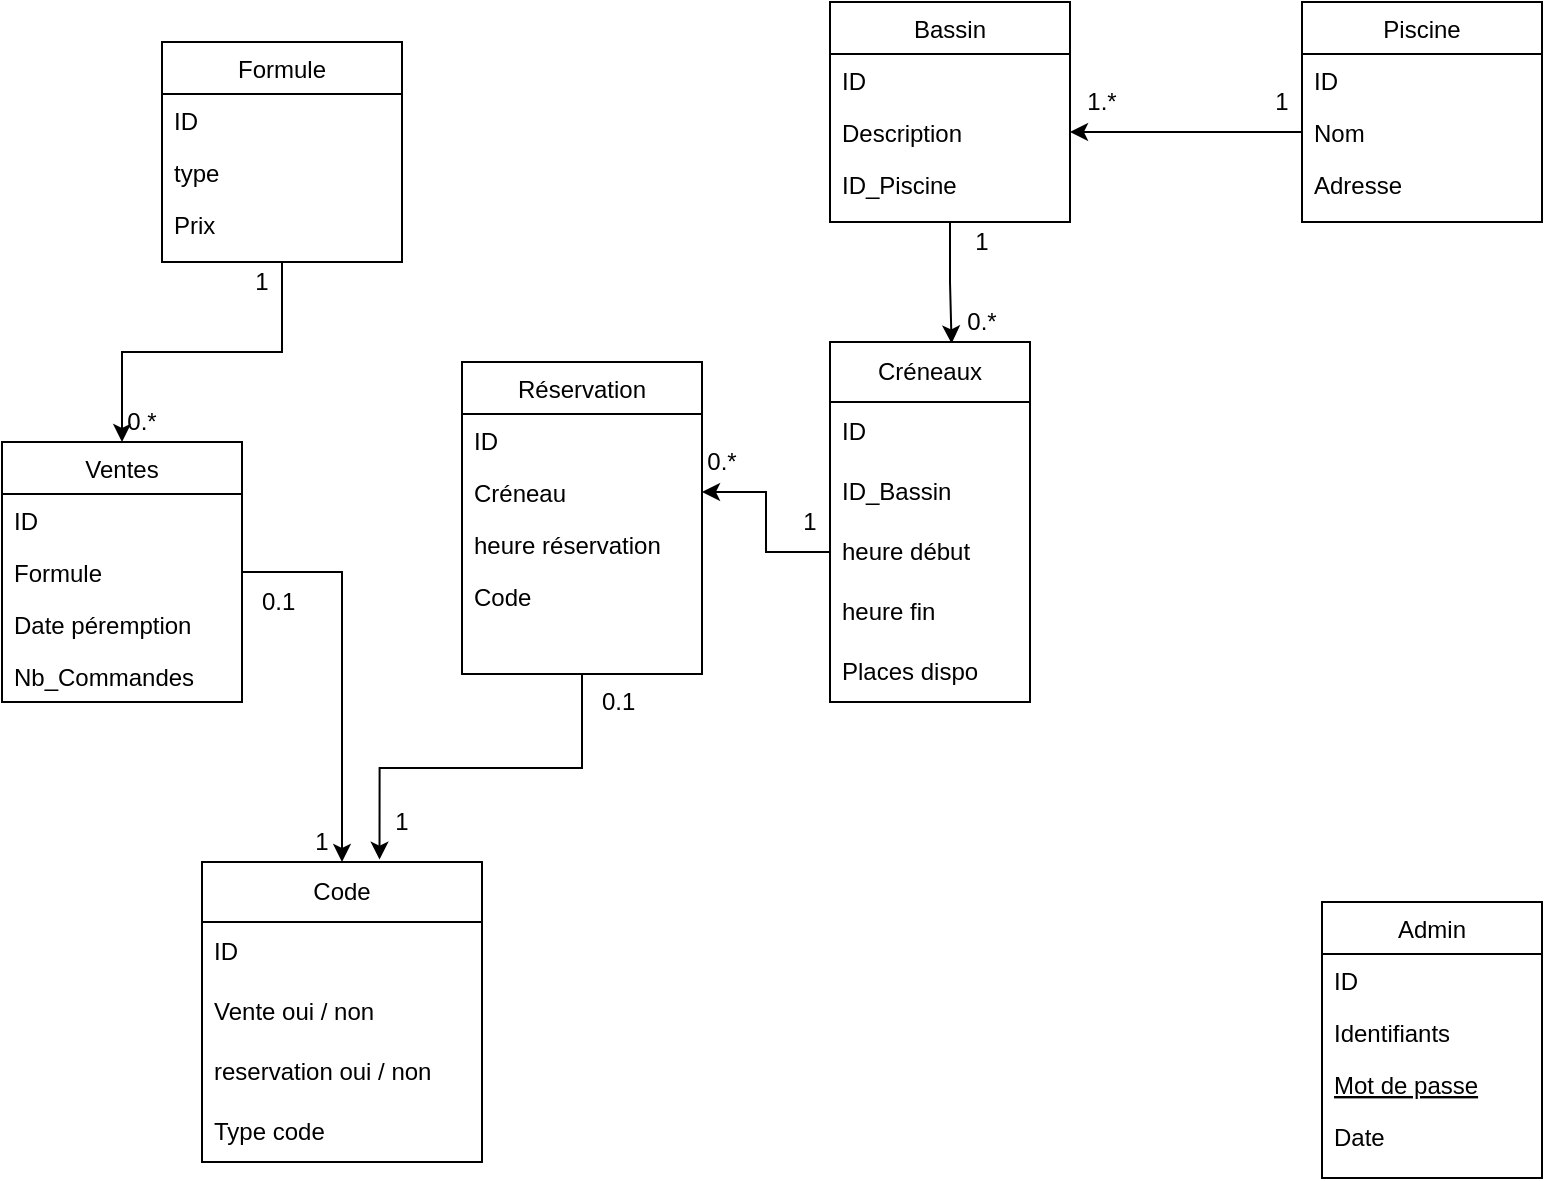 <mxfile version="20.8.13" type="github">
  <diagram id="C5RBs43oDa-KdzZeNtuy" name="Page-1">
    <mxGraphModel dx="1062" dy="317" grid="1" gridSize="10" guides="1" tooltips="1" connect="1" arrows="1" fold="1" page="1" pageScale="1" pageWidth="827" pageHeight="1169" math="0" shadow="0">
      <root>
        <mxCell id="WIyWlLk6GJQsqaUBKTNV-0" />
        <mxCell id="WIyWlLk6GJQsqaUBKTNV-1" parent="WIyWlLk6GJQsqaUBKTNV-0" />
        <mxCell id="zkfFHV4jXpPFQw0GAbJ--6" value="Admin" style="swimlane;fontStyle=0;align=center;verticalAlign=top;childLayout=stackLayout;horizontal=1;startSize=26;horizontalStack=0;resizeParent=1;resizeLast=0;collapsible=1;marginBottom=0;rounded=0;shadow=0;strokeWidth=1;" parent="WIyWlLk6GJQsqaUBKTNV-1" vertex="1">
          <mxGeometry x="660" y="480" width="110" height="138" as="geometry">
            <mxRectangle x="130" y="380" width="160" height="26" as="alternateBounds" />
          </mxGeometry>
        </mxCell>
        <mxCell id="zkfFHV4jXpPFQw0GAbJ--7" value="ID" style="text;align=left;verticalAlign=top;spacingLeft=4;spacingRight=4;overflow=hidden;rotatable=0;points=[[0,0.5],[1,0.5]];portConstraint=eastwest;" parent="zkfFHV4jXpPFQw0GAbJ--6" vertex="1">
          <mxGeometry y="26" width="110" height="26" as="geometry" />
        </mxCell>
        <mxCell id="zkfFHV4jXpPFQw0GAbJ--8" value="Identifiants" style="text;align=left;verticalAlign=top;spacingLeft=4;spacingRight=4;overflow=hidden;rotatable=0;points=[[0,0.5],[1,0.5]];portConstraint=eastwest;rounded=0;shadow=0;html=0;" parent="zkfFHV4jXpPFQw0GAbJ--6" vertex="1">
          <mxGeometry y="52" width="110" height="26" as="geometry" />
        </mxCell>
        <mxCell id="zkfFHV4jXpPFQw0GAbJ--10" value="Mot de passe" style="text;align=left;verticalAlign=top;spacingLeft=4;spacingRight=4;overflow=hidden;rotatable=0;points=[[0,0.5],[1,0.5]];portConstraint=eastwest;fontStyle=4" parent="zkfFHV4jXpPFQw0GAbJ--6" vertex="1">
          <mxGeometry y="78" width="110" height="26" as="geometry" />
        </mxCell>
        <mxCell id="zkfFHV4jXpPFQw0GAbJ--11" value="Date" style="text;align=left;verticalAlign=top;spacingLeft=4;spacingRight=4;overflow=hidden;rotatable=0;points=[[0,0.5],[1,0.5]];portConstraint=eastwest;" parent="zkfFHV4jXpPFQw0GAbJ--6" vertex="1">
          <mxGeometry y="104" width="110" height="26" as="geometry" />
        </mxCell>
        <mxCell id="kH_0Ot0XDO6Wr6Cru5lq-4" style="edgeStyle=orthogonalEdgeStyle;rounded=0;orthogonalLoop=1;jettySize=auto;html=1;exitX=0.5;exitY=1;exitDx=0;exitDy=0;entryX=0.5;entryY=0;entryDx=0;entryDy=0;" parent="WIyWlLk6GJQsqaUBKTNV-1" source="gHhnYy_s8Ib8eQNXYGkt-4" target="gHhnYy_s8Ib8eQNXYGkt-9" edge="1">
          <mxGeometry relative="1" as="geometry" />
        </mxCell>
        <mxCell id="gHhnYy_s8Ib8eQNXYGkt-4" value="Formule" style="swimlane;fontStyle=0;align=center;verticalAlign=top;childLayout=stackLayout;horizontal=1;startSize=26;horizontalStack=0;resizeParent=1;resizeLast=0;collapsible=1;marginBottom=0;rounded=0;shadow=0;strokeWidth=1;" parent="WIyWlLk6GJQsqaUBKTNV-1" vertex="1">
          <mxGeometry x="80" y="50" width="120" height="110" as="geometry">
            <mxRectangle x="550" y="140" width="160" height="26" as="alternateBounds" />
          </mxGeometry>
        </mxCell>
        <mxCell id="gHhnYy_s8Ib8eQNXYGkt-5" value="ID" style="text;align=left;verticalAlign=top;spacingLeft=4;spacingRight=4;overflow=hidden;rotatable=0;points=[[0,0.5],[1,0.5]];portConstraint=eastwest;" parent="gHhnYy_s8Ib8eQNXYGkt-4" vertex="1">
          <mxGeometry y="26" width="120" height="26" as="geometry" />
        </mxCell>
        <mxCell id="gHhnYy_s8Ib8eQNXYGkt-7" value="type" style="text;align=left;verticalAlign=top;spacingLeft=4;spacingRight=4;overflow=hidden;rotatable=0;points=[[0,0.5],[1,0.5]];portConstraint=eastwest;rounded=0;shadow=0;html=0;" parent="gHhnYy_s8Ib8eQNXYGkt-4" vertex="1">
          <mxGeometry y="52" width="120" height="26" as="geometry" />
        </mxCell>
        <mxCell id="gHhnYy_s8Ib8eQNXYGkt-8" value="Prix" style="text;align=left;verticalAlign=top;spacingLeft=4;spacingRight=4;overflow=hidden;rotatable=0;points=[[0,0.5],[1,0.5]];portConstraint=eastwest;rounded=0;shadow=0;html=0;" parent="gHhnYy_s8Ib8eQNXYGkt-4" vertex="1">
          <mxGeometry y="78" width="120" height="26" as="geometry" />
        </mxCell>
        <mxCell id="gHhnYy_s8Ib8eQNXYGkt-9" value="Ventes" style="swimlane;fontStyle=0;align=center;verticalAlign=top;childLayout=stackLayout;horizontal=1;startSize=26;horizontalStack=0;resizeParent=1;resizeLast=0;collapsible=1;marginBottom=0;rounded=0;shadow=0;strokeWidth=1;" parent="WIyWlLk6GJQsqaUBKTNV-1" vertex="1">
          <mxGeometry y="250" width="120" height="130" as="geometry">
            <mxRectangle x="550" y="140" width="160" height="26" as="alternateBounds" />
          </mxGeometry>
        </mxCell>
        <mxCell id="gHhnYy_s8Ib8eQNXYGkt-10" value="ID" style="text;align=left;verticalAlign=top;spacingLeft=4;spacingRight=4;overflow=hidden;rotatable=0;points=[[0,0.5],[1,0.5]];portConstraint=eastwest;" parent="gHhnYy_s8Ib8eQNXYGkt-9" vertex="1">
          <mxGeometry y="26" width="120" height="26" as="geometry" />
        </mxCell>
        <mxCell id="kH_0Ot0XDO6Wr6Cru5lq-6" value="Formule" style="text;align=left;verticalAlign=top;spacingLeft=4;spacingRight=4;overflow=hidden;rotatable=0;points=[[0,0.5],[1,0.5]];portConstraint=eastwest;" parent="gHhnYy_s8Ib8eQNXYGkt-9" vertex="1">
          <mxGeometry y="52" width="120" height="26" as="geometry" />
        </mxCell>
        <mxCell id="kH_0Ot0XDO6Wr6Cru5lq-47" value="Date péremption" style="text;align=left;verticalAlign=top;spacingLeft=4;spacingRight=4;overflow=hidden;rotatable=0;points=[[0,0.5],[1,0.5]];portConstraint=eastwest;" parent="gHhnYy_s8Ib8eQNXYGkt-9" vertex="1">
          <mxGeometry y="78" width="120" height="26" as="geometry" />
        </mxCell>
        <mxCell id="cbdnTJRONaOCQb_7bfsf-3" value="Nb_Commandes" style="text;align=left;verticalAlign=top;spacingLeft=4;spacingRight=4;overflow=hidden;rotatable=0;points=[[0,0.5],[1,0.5]];portConstraint=eastwest;" vertex="1" parent="gHhnYy_s8Ib8eQNXYGkt-9">
          <mxGeometry y="104" width="120" height="26" as="geometry" />
        </mxCell>
        <mxCell id="kH_0Ot0XDO6Wr6Cru5lq-19" style="edgeStyle=orthogonalEdgeStyle;rounded=0;orthogonalLoop=1;jettySize=auto;html=1;exitX=0.5;exitY=1;exitDx=0;exitDy=0;entryX=0.608;entryY=0.004;entryDx=0;entryDy=0;entryPerimeter=0;" parent="WIyWlLk6GJQsqaUBKTNV-1" source="gHhnYy_s8Ib8eQNXYGkt-17" target="kH_0Ot0XDO6Wr6Cru5lq-10" edge="1">
          <mxGeometry relative="1" as="geometry" />
        </mxCell>
        <mxCell id="gHhnYy_s8Ib8eQNXYGkt-17" value="Bassin" style="swimlane;fontStyle=0;align=center;verticalAlign=top;childLayout=stackLayout;horizontal=1;startSize=26;horizontalStack=0;resizeParent=1;resizeLast=0;collapsible=1;marginBottom=0;rounded=0;shadow=0;strokeWidth=1;" parent="WIyWlLk6GJQsqaUBKTNV-1" vertex="1">
          <mxGeometry x="414" y="30" width="120" height="110" as="geometry">
            <mxRectangle x="550" y="140" width="160" height="26" as="alternateBounds" />
          </mxGeometry>
        </mxCell>
        <mxCell id="gHhnYy_s8Ib8eQNXYGkt-18" value="ID" style="text;align=left;verticalAlign=top;spacingLeft=4;spacingRight=4;overflow=hidden;rotatable=0;points=[[0,0.5],[1,0.5]];portConstraint=eastwest;" parent="gHhnYy_s8Ib8eQNXYGkt-17" vertex="1">
          <mxGeometry y="26" width="120" height="26" as="geometry" />
        </mxCell>
        <mxCell id="gHhnYy_s8Ib8eQNXYGkt-31" value="Description" style="text;align=left;verticalAlign=top;spacingLeft=4;spacingRight=4;overflow=hidden;rotatable=0;points=[[0,0.5],[1,0.5]];portConstraint=eastwest;rounded=0;shadow=0;html=0;" parent="gHhnYy_s8Ib8eQNXYGkt-17" vertex="1">
          <mxGeometry y="52" width="120" height="26" as="geometry" />
        </mxCell>
        <mxCell id="cbdnTJRONaOCQb_7bfsf-0" value="ID_Piscine" style="text;align=left;verticalAlign=top;spacingLeft=4;spacingRight=4;overflow=hidden;rotatable=0;points=[[0,0.5],[1,0.5]];portConstraint=eastwest;" vertex="1" parent="gHhnYy_s8Ib8eQNXYGkt-17">
          <mxGeometry y="78" width="120" height="26" as="geometry" />
        </mxCell>
        <mxCell id="kH_0Ot0XDO6Wr6Cru5lq-45" style="edgeStyle=orthogonalEdgeStyle;rounded=0;orthogonalLoop=1;jettySize=auto;html=1;exitX=0.5;exitY=1;exitDx=0;exitDy=0;entryX=0.634;entryY=-0.008;entryDx=0;entryDy=0;entryPerimeter=0;" parent="WIyWlLk6GJQsqaUBKTNV-1" source="gHhnYy_s8Ib8eQNXYGkt-22" target="kH_0Ot0XDO6Wr6Cru5lq-33" edge="1">
          <mxGeometry relative="1" as="geometry" />
        </mxCell>
        <mxCell id="gHhnYy_s8Ib8eQNXYGkt-22" value="Réservation" style="swimlane;fontStyle=0;align=center;verticalAlign=top;childLayout=stackLayout;horizontal=1;startSize=26;horizontalStack=0;resizeParent=1;resizeLast=0;collapsible=1;marginBottom=0;rounded=0;shadow=0;strokeWidth=1;" parent="WIyWlLk6GJQsqaUBKTNV-1" vertex="1">
          <mxGeometry x="230" y="210" width="120" height="156" as="geometry">
            <mxRectangle x="550" y="140" width="160" height="26" as="alternateBounds" />
          </mxGeometry>
        </mxCell>
        <mxCell id="gHhnYy_s8Ib8eQNXYGkt-24" value="ID" style="text;align=left;verticalAlign=top;spacingLeft=4;spacingRight=4;overflow=hidden;rotatable=0;points=[[0,0.5],[1,0.5]];portConstraint=eastwest;rounded=0;shadow=0;html=0;" parent="gHhnYy_s8Ib8eQNXYGkt-22" vertex="1">
          <mxGeometry y="26" width="120" height="26" as="geometry" />
        </mxCell>
        <mxCell id="gHhnYy_s8Ib8eQNXYGkt-25" value="Créneau" style="text;align=left;verticalAlign=top;spacingLeft=4;spacingRight=4;overflow=hidden;rotatable=0;points=[[0,0.5],[1,0.5]];portConstraint=eastwest;rounded=0;shadow=0;html=0;" parent="gHhnYy_s8Ib8eQNXYGkt-22" vertex="1">
          <mxGeometry y="52" width="120" height="26" as="geometry" />
        </mxCell>
        <mxCell id="gHhnYy_s8Ib8eQNXYGkt-26" value="heure réservation" style="text;align=left;verticalAlign=top;spacingLeft=4;spacingRight=4;overflow=hidden;rotatable=0;points=[[0,0.5],[1,0.5]];portConstraint=eastwest;rounded=0;shadow=0;html=0;" parent="gHhnYy_s8Ib8eQNXYGkt-22" vertex="1">
          <mxGeometry y="78" width="120" height="26" as="geometry" />
        </mxCell>
        <mxCell id="kH_0Ot0XDO6Wr6Cru5lq-54" value="Code" style="text;align=left;verticalAlign=top;spacingLeft=4;spacingRight=4;overflow=hidden;rotatable=0;points=[[0,0.5],[1,0.5]];portConstraint=eastwest;rounded=0;shadow=0;html=0;" parent="gHhnYy_s8Ib8eQNXYGkt-22" vertex="1">
          <mxGeometry y="104" width="120" height="26" as="geometry" />
        </mxCell>
        <mxCell id="gHhnYy_s8Ib8eQNXYGkt-32" value="Piscine" style="swimlane;fontStyle=0;align=center;verticalAlign=top;childLayout=stackLayout;horizontal=1;startSize=26;horizontalStack=0;resizeParent=1;resizeLast=0;collapsible=1;marginBottom=0;rounded=0;shadow=0;strokeWidth=1;" parent="WIyWlLk6GJQsqaUBKTNV-1" vertex="1">
          <mxGeometry x="650" y="30" width="120" height="110" as="geometry">
            <mxRectangle x="550" y="140" width="160" height="26" as="alternateBounds" />
          </mxGeometry>
        </mxCell>
        <mxCell id="gHhnYy_s8Ib8eQNXYGkt-33" value="ID" style="text;align=left;verticalAlign=top;spacingLeft=4;spacingRight=4;overflow=hidden;rotatable=0;points=[[0,0.5],[1,0.5]];portConstraint=eastwest;" parent="gHhnYy_s8Ib8eQNXYGkt-32" vertex="1">
          <mxGeometry y="26" width="120" height="26" as="geometry" />
        </mxCell>
        <mxCell id="gHhnYy_s8Ib8eQNXYGkt-34" value="Nom" style="text;align=left;verticalAlign=top;spacingLeft=4;spacingRight=4;overflow=hidden;rotatable=0;points=[[0,0.5],[1,0.5]];portConstraint=eastwest;rounded=0;shadow=0;html=0;" parent="gHhnYy_s8Ib8eQNXYGkt-32" vertex="1">
          <mxGeometry y="52" width="120" height="26" as="geometry" />
        </mxCell>
        <mxCell id="gHhnYy_s8Ib8eQNXYGkt-35" value="Adresse" style="text;align=left;verticalAlign=top;spacingLeft=4;spacingRight=4;overflow=hidden;rotatable=0;points=[[0,0.5],[1,0.5]];portConstraint=eastwest;rounded=0;shadow=0;html=0;" parent="gHhnYy_s8Ib8eQNXYGkt-32" vertex="1">
          <mxGeometry y="78" width="120" height="26" as="geometry" />
        </mxCell>
        <mxCell id="kH_0Ot0XDO6Wr6Cru5lq-9" style="edgeStyle=orthogonalEdgeStyle;rounded=0;orthogonalLoop=1;jettySize=auto;html=1;exitX=0;exitY=0.5;exitDx=0;exitDy=0;entryX=1;entryY=0.5;entryDx=0;entryDy=0;" parent="WIyWlLk6GJQsqaUBKTNV-1" source="gHhnYy_s8Ib8eQNXYGkt-34" edge="1">
          <mxGeometry relative="1" as="geometry">
            <mxPoint x="534" y="95" as="targetPoint" />
          </mxGeometry>
        </mxCell>
        <mxCell id="kH_0Ot0XDO6Wr6Cru5lq-10" value="Créneaux" style="swimlane;fontStyle=0;childLayout=stackLayout;horizontal=1;startSize=30;horizontalStack=0;resizeParent=1;resizeParentMax=0;resizeLast=0;collapsible=1;marginBottom=0;whiteSpace=wrap;html=1;" parent="WIyWlLk6GJQsqaUBKTNV-1" vertex="1">
          <mxGeometry x="414" y="200" width="100" height="180" as="geometry" />
        </mxCell>
        <mxCell id="kH_0Ot0XDO6Wr6Cru5lq-11" value="ID" style="text;strokeColor=none;fillColor=none;align=left;verticalAlign=middle;spacingLeft=4;spacingRight=4;overflow=hidden;points=[[0,0.5],[1,0.5]];portConstraint=eastwest;rotatable=0;whiteSpace=wrap;html=1;" parent="kH_0Ot0XDO6Wr6Cru5lq-10" vertex="1">
          <mxGeometry y="30" width="100" height="30" as="geometry" />
        </mxCell>
        <mxCell id="cbdnTJRONaOCQb_7bfsf-1" value="ID_Bassin" style="text;strokeColor=none;fillColor=none;align=left;verticalAlign=middle;spacingLeft=4;spacingRight=4;overflow=hidden;points=[[0,0.5],[1,0.5]];portConstraint=eastwest;rotatable=0;whiteSpace=wrap;html=1;" vertex="1" parent="kH_0Ot0XDO6Wr6Cru5lq-10">
          <mxGeometry y="60" width="100" height="30" as="geometry" />
        </mxCell>
        <mxCell id="kH_0Ot0XDO6Wr6Cru5lq-12" value="heure début" style="text;strokeColor=none;fillColor=none;align=left;verticalAlign=middle;spacingLeft=4;spacingRight=4;overflow=hidden;points=[[0,0.5],[1,0.5]];portConstraint=eastwest;rotatable=0;whiteSpace=wrap;html=1;" parent="kH_0Ot0XDO6Wr6Cru5lq-10" vertex="1">
          <mxGeometry y="90" width="100" height="30" as="geometry" />
        </mxCell>
        <mxCell id="kH_0Ot0XDO6Wr6Cru5lq-13" value="heure fin" style="text;strokeColor=none;fillColor=none;align=left;verticalAlign=middle;spacingLeft=4;spacingRight=4;overflow=hidden;points=[[0,0.5],[1,0.5]];portConstraint=eastwest;rotatable=0;whiteSpace=wrap;html=1;" parent="kH_0Ot0XDO6Wr6Cru5lq-10" vertex="1">
          <mxGeometry y="120" width="100" height="30" as="geometry" />
        </mxCell>
        <mxCell id="kH_0Ot0XDO6Wr6Cru5lq-18" value="Places dispo" style="text;strokeColor=none;fillColor=none;align=left;verticalAlign=middle;spacingLeft=4;spacingRight=4;overflow=hidden;points=[[0,0.5],[1,0.5]];portConstraint=eastwest;rotatable=0;whiteSpace=wrap;html=1;" parent="kH_0Ot0XDO6Wr6Cru5lq-10" vertex="1">
          <mxGeometry y="150" width="100" height="30" as="geometry" />
        </mxCell>
        <mxCell id="kH_0Ot0XDO6Wr6Cru5lq-21" value="1" style="text;html=1;strokeColor=none;fillColor=none;align=center;verticalAlign=middle;whiteSpace=wrap;rounded=0;" parent="WIyWlLk6GJQsqaUBKTNV-1" vertex="1">
          <mxGeometry x="630" y="70" width="20" height="20" as="geometry" />
        </mxCell>
        <mxCell id="kH_0Ot0XDO6Wr6Cru5lq-22" value="1.*" style="text;html=1;strokeColor=none;fillColor=none;align=center;verticalAlign=middle;whiteSpace=wrap;rounded=0;" parent="WIyWlLk6GJQsqaUBKTNV-1" vertex="1">
          <mxGeometry x="540" y="70" width="20" height="20" as="geometry" />
        </mxCell>
        <mxCell id="kH_0Ot0XDO6Wr6Cru5lq-23" value="1" style="text;html=1;strokeColor=none;fillColor=none;align=center;verticalAlign=middle;whiteSpace=wrap;rounded=0;" parent="WIyWlLk6GJQsqaUBKTNV-1" vertex="1">
          <mxGeometry x="480" y="140" width="20" height="20" as="geometry" />
        </mxCell>
        <mxCell id="kH_0Ot0XDO6Wr6Cru5lq-24" value="0.*" style="text;html=1;strokeColor=none;fillColor=none;align=center;verticalAlign=middle;whiteSpace=wrap;rounded=0;" parent="WIyWlLk6GJQsqaUBKTNV-1" vertex="1">
          <mxGeometry x="480" y="180" width="20" height="20" as="geometry" />
        </mxCell>
        <mxCell id="kH_0Ot0XDO6Wr6Cru5lq-27" value="1" style="text;html=1;strokeColor=none;fillColor=none;align=center;verticalAlign=middle;whiteSpace=wrap;rounded=0;" parent="WIyWlLk6GJQsqaUBKTNV-1" vertex="1">
          <mxGeometry x="120" y="160" width="20" height="20" as="geometry" />
        </mxCell>
        <mxCell id="kH_0Ot0XDO6Wr6Cru5lq-28" value="0.*" style="text;html=1;strokeColor=none;fillColor=none;align=center;verticalAlign=middle;whiteSpace=wrap;rounded=0;" parent="WIyWlLk6GJQsqaUBKTNV-1" vertex="1">
          <mxGeometry x="60" y="230" width="20" height="20" as="geometry" />
        </mxCell>
        <mxCell id="kH_0Ot0XDO6Wr6Cru5lq-33" value="Code" style="swimlane;fontStyle=0;childLayout=stackLayout;horizontal=1;startSize=30;horizontalStack=0;resizeParent=1;resizeParentMax=0;resizeLast=0;collapsible=1;marginBottom=0;whiteSpace=wrap;html=1;" parent="WIyWlLk6GJQsqaUBKTNV-1" vertex="1">
          <mxGeometry x="100" y="460" width="140" height="150" as="geometry" />
        </mxCell>
        <mxCell id="kH_0Ot0XDO6Wr6Cru5lq-34" value="ID" style="text;strokeColor=none;fillColor=none;align=left;verticalAlign=middle;spacingLeft=4;spacingRight=4;overflow=hidden;points=[[0,0.5],[1,0.5]];portConstraint=eastwest;rotatable=0;whiteSpace=wrap;html=1;" parent="kH_0Ot0XDO6Wr6Cru5lq-33" vertex="1">
          <mxGeometry y="30" width="140" height="30" as="geometry" />
        </mxCell>
        <mxCell id="kH_0Ot0XDO6Wr6Cru5lq-62" value="Vente oui / non" style="text;strokeColor=none;fillColor=none;align=left;verticalAlign=middle;spacingLeft=4;spacingRight=4;overflow=hidden;points=[[0,0.5],[1,0.5]];portConstraint=eastwest;rotatable=0;whiteSpace=wrap;html=1;" parent="kH_0Ot0XDO6Wr6Cru5lq-33" vertex="1">
          <mxGeometry y="60" width="140" height="30" as="geometry" />
        </mxCell>
        <mxCell id="kH_0Ot0XDO6Wr6Cru5lq-36" value="reservation oui / non" style="text;strokeColor=none;fillColor=none;align=left;verticalAlign=middle;spacingLeft=4;spacingRight=4;overflow=hidden;points=[[0,0.5],[1,0.5]];portConstraint=eastwest;rotatable=0;whiteSpace=wrap;html=1;" parent="kH_0Ot0XDO6Wr6Cru5lq-33" vertex="1">
          <mxGeometry y="90" width="140" height="30" as="geometry" />
        </mxCell>
        <mxCell id="kH_0Ot0XDO6Wr6Cru5lq-61" value="Type code" style="text;strokeColor=none;fillColor=none;align=left;verticalAlign=middle;spacingLeft=4;spacingRight=4;overflow=hidden;points=[[0,0.5],[1,0.5]];portConstraint=eastwest;rotatable=0;whiteSpace=wrap;html=1;" parent="kH_0Ot0XDO6Wr6Cru5lq-33" vertex="1">
          <mxGeometry y="120" width="140" height="30" as="geometry" />
        </mxCell>
        <mxCell id="kH_0Ot0XDO6Wr6Cru5lq-42" style="edgeStyle=orthogonalEdgeStyle;rounded=0;orthogonalLoop=1;jettySize=auto;html=1;exitX=0;exitY=0.5;exitDx=0;exitDy=0;entryX=1;entryY=0.5;entryDx=0;entryDy=0;" parent="WIyWlLk6GJQsqaUBKTNV-1" source="kH_0Ot0XDO6Wr6Cru5lq-12" target="gHhnYy_s8Ib8eQNXYGkt-25" edge="1">
          <mxGeometry relative="1" as="geometry" />
        </mxCell>
        <mxCell id="kH_0Ot0XDO6Wr6Cru5lq-58" style="edgeStyle=orthogonalEdgeStyle;rounded=0;orthogonalLoop=1;jettySize=auto;html=1;exitX=1;exitY=0.5;exitDx=0;exitDy=0;entryX=0.5;entryY=0;entryDx=0;entryDy=0;" parent="WIyWlLk6GJQsqaUBKTNV-1" source="kH_0Ot0XDO6Wr6Cru5lq-6" target="kH_0Ot0XDO6Wr6Cru5lq-33" edge="1">
          <mxGeometry relative="1" as="geometry" />
        </mxCell>
        <mxCell id="kH_0Ot0XDO6Wr6Cru5lq-63" value="1" style="text;html=1;strokeColor=none;fillColor=none;align=center;verticalAlign=middle;whiteSpace=wrap;rounded=0;" parent="WIyWlLk6GJQsqaUBKTNV-1" vertex="1">
          <mxGeometry x="394" y="280" width="20" height="20" as="geometry" />
        </mxCell>
        <mxCell id="kH_0Ot0XDO6Wr6Cru5lq-64" value="0.*" style="text;html=1;strokeColor=none;fillColor=none;align=center;verticalAlign=middle;whiteSpace=wrap;rounded=0;" parent="WIyWlLk6GJQsqaUBKTNV-1" vertex="1">
          <mxGeometry x="350" y="250" width="20" height="20" as="geometry" />
        </mxCell>
        <mxCell id="kH_0Ot0XDO6Wr6Cru5lq-65" value="0.1&lt;span style=&quot;white-space: pre;&quot;&gt; &lt;/span&gt;" style="text;html=1;strokeColor=none;fillColor=none;align=center;verticalAlign=middle;whiteSpace=wrap;rounded=0;" parent="WIyWlLk6GJQsqaUBKTNV-1" vertex="1">
          <mxGeometry x="300" y="370" width="20" height="20" as="geometry" />
        </mxCell>
        <mxCell id="kH_0Ot0XDO6Wr6Cru5lq-66" value="0.1&lt;span style=&quot;white-space: pre;&quot;&gt; &lt;/span&gt;" style="text;html=1;strokeColor=none;fillColor=none;align=center;verticalAlign=middle;whiteSpace=wrap;rounded=0;" parent="WIyWlLk6GJQsqaUBKTNV-1" vertex="1">
          <mxGeometry x="130" y="320" width="20" height="20" as="geometry" />
        </mxCell>
        <mxCell id="kH_0Ot0XDO6Wr6Cru5lq-67" value="1" style="text;html=1;strokeColor=none;fillColor=none;align=center;verticalAlign=middle;whiteSpace=wrap;rounded=0;" parent="WIyWlLk6GJQsqaUBKTNV-1" vertex="1">
          <mxGeometry x="190" y="430" width="20" height="20" as="geometry" />
        </mxCell>
        <mxCell id="kH_0Ot0XDO6Wr6Cru5lq-68" value="1" style="text;html=1;strokeColor=none;fillColor=none;align=center;verticalAlign=middle;whiteSpace=wrap;rounded=0;" parent="WIyWlLk6GJQsqaUBKTNV-1" vertex="1">
          <mxGeometry x="150" y="440" width="20" height="20" as="geometry" />
        </mxCell>
      </root>
    </mxGraphModel>
  </diagram>
</mxfile>
